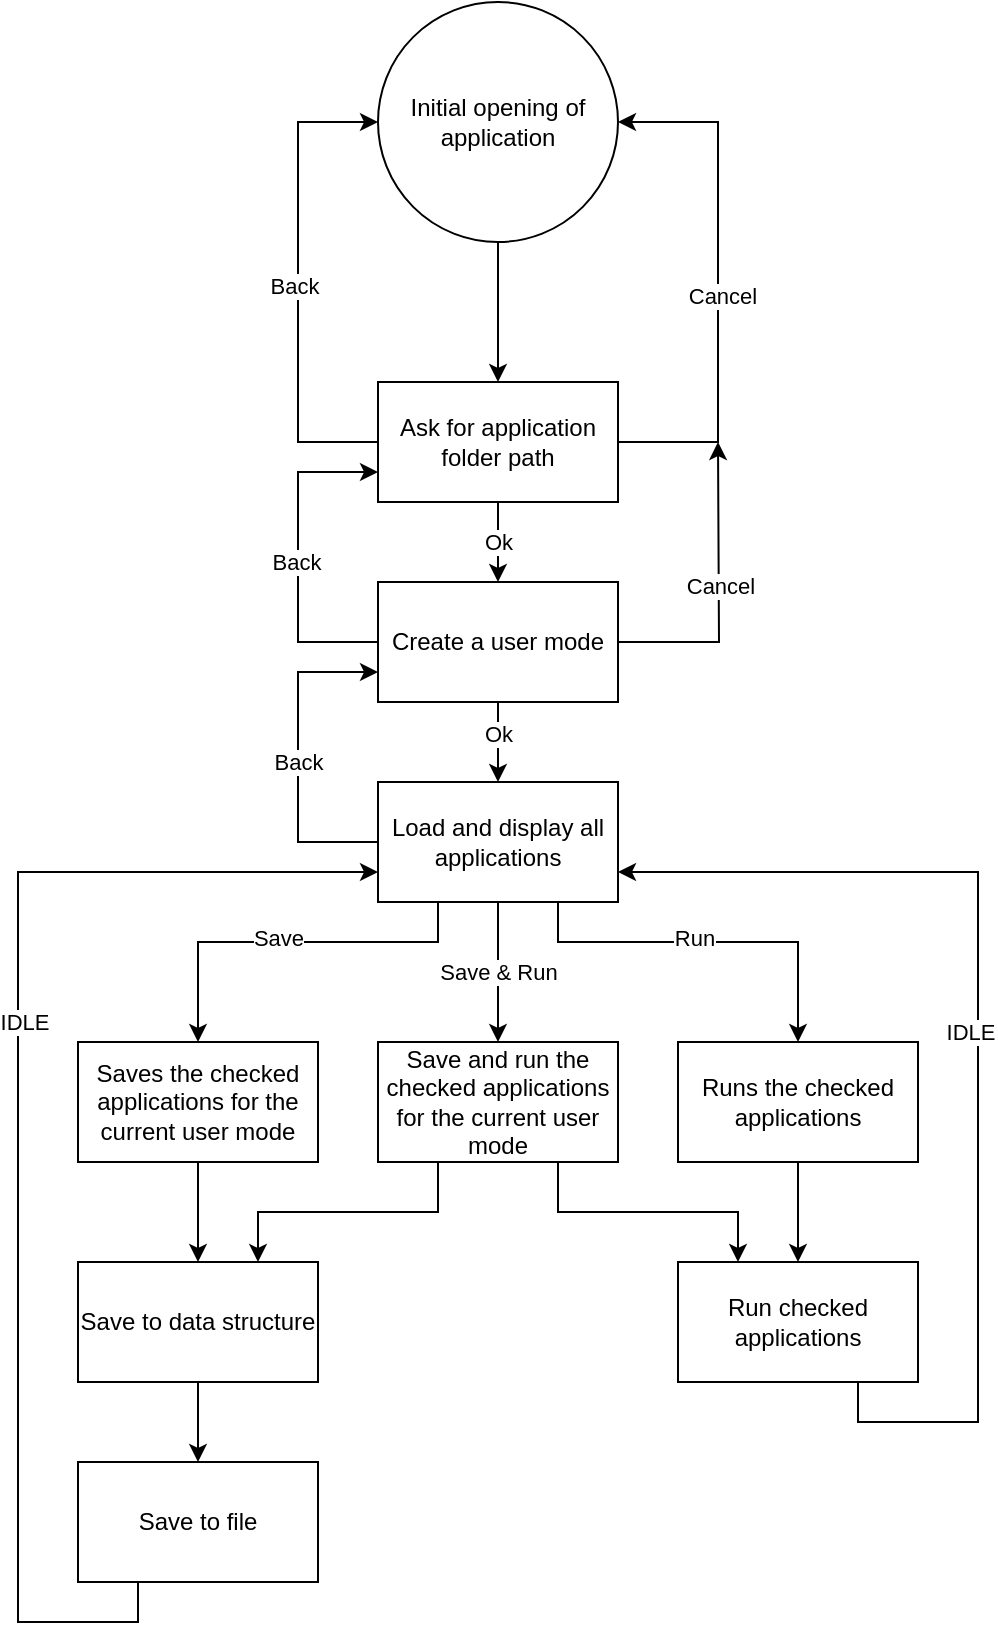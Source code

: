 <mxfile version="20.2.7" type="github">
  <diagram id="iirWNzHHyuH4ovU1Ht1f" name="Page-1">
    <mxGraphModel dx="786" dy="573" grid="1" gridSize="10" guides="1" tooltips="1" connect="1" arrows="1" fold="1" page="1" pageScale="1" pageWidth="850" pageHeight="1100" math="0" shadow="0">
      <root>
        <mxCell id="0" />
        <mxCell id="1" parent="0" />
        <mxCell id="b5b50U3EUomXbIhhTuj9-4" style="edgeStyle=orthogonalEdgeStyle;rounded=0;orthogonalLoop=1;jettySize=auto;html=1;entryX=0.5;entryY=0;entryDx=0;entryDy=0;" parent="1" source="b5b50U3EUomXbIhhTuj9-2" target="b5b50U3EUomXbIhhTuj9-3" edge="1">
          <mxGeometry relative="1" as="geometry" />
        </mxCell>
        <mxCell id="b5b50U3EUomXbIhhTuj9-2" value="Initial opening of application" style="ellipse;whiteSpace=wrap;html=1;aspect=fixed;" parent="1" vertex="1">
          <mxGeometry x="340" y="30" width="120" height="120" as="geometry" />
        </mxCell>
        <mxCell id="b5b50U3EUomXbIhhTuj9-6" value="Ok" style="edgeStyle=orthogonalEdgeStyle;rounded=0;orthogonalLoop=1;jettySize=auto;html=1;exitX=0.5;exitY=1;exitDx=0;exitDy=0;entryX=0.5;entryY=0;entryDx=0;entryDy=0;" parent="1" source="b5b50U3EUomXbIhhTuj9-3" target="b5b50U3EUomXbIhhTuj9-5" edge="1">
          <mxGeometry relative="1" as="geometry" />
        </mxCell>
        <mxCell id="b5b50U3EUomXbIhhTuj9-11" style="edgeStyle=orthogonalEdgeStyle;rounded=0;orthogonalLoop=1;jettySize=auto;html=1;exitX=1;exitY=0.5;exitDx=0;exitDy=0;entryX=1;entryY=0.5;entryDx=0;entryDy=0;" parent="1" source="b5b50U3EUomXbIhhTuj9-3" target="b5b50U3EUomXbIhhTuj9-2" edge="1">
          <mxGeometry relative="1" as="geometry">
            <mxPoint x="510" y="130" as="targetPoint" />
            <Array as="points">
              <mxPoint x="510" y="250" />
              <mxPoint x="510" y="90" />
            </Array>
          </mxGeometry>
        </mxCell>
        <mxCell id="b5b50U3EUomXbIhhTuj9-12" value="Cancel" style="edgeLabel;html=1;align=center;verticalAlign=middle;resizable=0;points=[];" parent="b5b50U3EUomXbIhhTuj9-11" vertex="1" connectable="0">
          <mxGeometry x="-0.24" y="-2" relative="1" as="geometry">
            <mxPoint y="-24" as="offset" />
          </mxGeometry>
        </mxCell>
        <mxCell id="b5b50U3EUomXbIhhTuj9-17" style="edgeStyle=orthogonalEdgeStyle;rounded=0;orthogonalLoop=1;jettySize=auto;html=1;exitX=0;exitY=0.5;exitDx=0;exitDy=0;entryX=0;entryY=0.5;entryDx=0;entryDy=0;" parent="1" source="b5b50U3EUomXbIhhTuj9-3" target="b5b50U3EUomXbIhhTuj9-2" edge="1">
          <mxGeometry relative="1" as="geometry">
            <mxPoint x="310" y="90" as="targetPoint" />
            <Array as="points">
              <mxPoint x="300" y="250" />
              <mxPoint x="300" y="90" />
            </Array>
          </mxGeometry>
        </mxCell>
        <mxCell id="b5b50U3EUomXbIhhTuj9-18" value="Back" style="edgeLabel;html=1;align=center;verticalAlign=middle;resizable=0;points=[];" parent="b5b50U3EUomXbIhhTuj9-17" vertex="1" connectable="0">
          <mxGeometry x="0.42" y="2" relative="1" as="geometry">
            <mxPoint y="52" as="offset" />
          </mxGeometry>
        </mxCell>
        <mxCell id="b5b50U3EUomXbIhhTuj9-3" value="Ask for application folder path" style="rounded=0;whiteSpace=wrap;html=1;" parent="1" vertex="1">
          <mxGeometry x="340" y="220" width="120" height="60" as="geometry" />
        </mxCell>
        <mxCell id="b5b50U3EUomXbIhhTuj9-8" style="edgeStyle=orthogonalEdgeStyle;rounded=0;orthogonalLoop=1;jettySize=auto;html=1;exitX=0.5;exitY=1;exitDx=0;exitDy=0;entryX=0.5;entryY=0;entryDx=0;entryDy=0;" parent="1" source="b5b50U3EUomXbIhhTuj9-5" target="b5b50U3EUomXbIhhTuj9-7" edge="1">
          <mxGeometry relative="1" as="geometry" />
        </mxCell>
        <mxCell id="b5b50U3EUomXbIhhTuj9-15" value="Ok" style="edgeLabel;html=1;align=center;verticalAlign=middle;resizable=0;points=[];" parent="b5b50U3EUomXbIhhTuj9-8" vertex="1" connectable="0">
          <mxGeometry x="-0.2" y="3" relative="1" as="geometry">
            <mxPoint x="-3" as="offset" />
          </mxGeometry>
        </mxCell>
        <mxCell id="b5b50U3EUomXbIhhTuj9-14" style="edgeStyle=orthogonalEdgeStyle;rounded=0;orthogonalLoop=1;jettySize=auto;html=1;exitX=1;exitY=0.5;exitDx=0;exitDy=0;" parent="1" source="b5b50U3EUomXbIhhTuj9-5" edge="1">
          <mxGeometry relative="1" as="geometry">
            <mxPoint x="510" y="250" as="targetPoint" />
          </mxGeometry>
        </mxCell>
        <mxCell id="b5b50U3EUomXbIhhTuj9-16" value="Cancel" style="edgeLabel;html=1;align=center;verticalAlign=middle;resizable=0;points=[];" parent="b5b50U3EUomXbIhhTuj9-14" vertex="1" connectable="0">
          <mxGeometry x="0.04" relative="1" as="geometry">
            <mxPoint as="offset" />
          </mxGeometry>
        </mxCell>
        <mxCell id="b5b50U3EUomXbIhhTuj9-19" style="edgeStyle=orthogonalEdgeStyle;rounded=0;orthogonalLoop=1;jettySize=auto;html=1;exitX=0;exitY=0.5;exitDx=0;exitDy=0;entryX=0;entryY=0.75;entryDx=0;entryDy=0;" parent="1" source="b5b50U3EUomXbIhhTuj9-5" target="b5b50U3EUomXbIhhTuj9-3" edge="1">
          <mxGeometry relative="1" as="geometry">
            <mxPoint x="300" y="250" as="targetPoint" />
            <Array as="points">
              <mxPoint x="300" y="350" />
              <mxPoint x="300" y="265" />
            </Array>
          </mxGeometry>
        </mxCell>
        <mxCell id="b5b50U3EUomXbIhhTuj9-20" value="Back" style="edgeLabel;html=1;align=center;verticalAlign=middle;resizable=0;points=[];" parent="b5b50U3EUomXbIhhTuj9-19" vertex="1" connectable="0">
          <mxGeometry x="-0.248" y="1" relative="1" as="geometry">
            <mxPoint y="-18" as="offset" />
          </mxGeometry>
        </mxCell>
        <mxCell id="b5b50U3EUomXbIhhTuj9-5" value="Create a user mode" style="rounded=0;whiteSpace=wrap;html=1;" parent="1" vertex="1">
          <mxGeometry x="340" y="320" width="120" height="60" as="geometry" />
        </mxCell>
        <mxCell id="b5b50U3EUomXbIhhTuj9-21" style="edgeStyle=orthogonalEdgeStyle;rounded=0;orthogonalLoop=1;jettySize=auto;html=1;exitX=0;exitY=0.5;exitDx=0;exitDy=0;entryX=0;entryY=0.75;entryDx=0;entryDy=0;" parent="1" source="b5b50U3EUomXbIhhTuj9-7" target="b5b50U3EUomXbIhhTuj9-5" edge="1">
          <mxGeometry relative="1" as="geometry">
            <mxPoint x="300" y="360" as="targetPoint" />
            <Array as="points">
              <mxPoint x="300" y="450" />
              <mxPoint x="300" y="365" />
            </Array>
          </mxGeometry>
        </mxCell>
        <mxCell id="b5b50U3EUomXbIhhTuj9-22" value="Back" style="edgeLabel;html=1;align=center;verticalAlign=middle;resizable=0;points=[];" parent="b5b50U3EUomXbIhhTuj9-21" vertex="1" connectable="0">
          <mxGeometry x="-0.103" y="-3" relative="1" as="geometry">
            <mxPoint x="-3" y="-6" as="offset" />
          </mxGeometry>
        </mxCell>
        <mxCell id="b5b50U3EUomXbIhhTuj9-24" style="edgeStyle=orthogonalEdgeStyle;rounded=0;orthogonalLoop=1;jettySize=auto;html=1;exitX=0.25;exitY=1;exitDx=0;exitDy=0;entryX=0.5;entryY=0;entryDx=0;entryDy=0;" parent="1" source="b5b50U3EUomXbIhhTuj9-7" target="b5b50U3EUomXbIhhTuj9-9" edge="1">
          <mxGeometry relative="1" as="geometry">
            <Array as="points">
              <mxPoint x="370" y="500" />
              <mxPoint x="250" y="500" />
            </Array>
          </mxGeometry>
        </mxCell>
        <mxCell id="b5b50U3EUomXbIhhTuj9-29" value="Save" style="edgeLabel;html=1;align=center;verticalAlign=middle;resizable=0;points=[];" parent="b5b50U3EUomXbIhhTuj9-24" vertex="1" connectable="0">
          <mxGeometry x="-0.126" y="-2" relative="1" as="geometry">
            <mxPoint x="-17" as="offset" />
          </mxGeometry>
        </mxCell>
        <mxCell id="b5b50U3EUomXbIhhTuj9-42" value="Save &amp;amp; Run" style="edgeStyle=orthogonalEdgeStyle;rounded=0;orthogonalLoop=1;jettySize=auto;html=1;exitX=0.5;exitY=1;exitDx=0;exitDy=0;" parent="1" source="b5b50U3EUomXbIhhTuj9-7" target="b5b50U3EUomXbIhhTuj9-28" edge="1">
          <mxGeometry relative="1" as="geometry" />
        </mxCell>
        <mxCell id="b5b50U3EUomXbIhhTuj9-43" style="edgeStyle=orthogonalEdgeStyle;rounded=0;orthogonalLoop=1;jettySize=auto;html=1;exitX=0.75;exitY=1;exitDx=0;exitDy=0;entryX=0.5;entryY=0;entryDx=0;entryDy=0;" parent="1" source="b5b50U3EUomXbIhhTuj9-7" target="b5b50U3EUomXbIhhTuj9-25" edge="1">
          <mxGeometry relative="1" as="geometry">
            <mxPoint x="550" y="560" as="targetPoint" />
            <Array as="points">
              <mxPoint x="430" y="500" />
              <mxPoint x="550" y="500" />
            </Array>
          </mxGeometry>
        </mxCell>
        <mxCell id="b5b50U3EUomXbIhhTuj9-44" value="Run" style="edgeLabel;html=1;align=center;verticalAlign=middle;resizable=0;points=[];" parent="b5b50U3EUomXbIhhTuj9-43" vertex="1" connectable="0">
          <mxGeometry x="0.158" y="2" relative="1" as="geometry">
            <mxPoint x="-22" as="offset" />
          </mxGeometry>
        </mxCell>
        <mxCell id="b5b50U3EUomXbIhhTuj9-7" value="Load and display all applications" style="rounded=0;whiteSpace=wrap;html=1;" parent="1" vertex="1">
          <mxGeometry x="340" y="420" width="120" height="60" as="geometry" />
        </mxCell>
        <mxCell id="b5b50U3EUomXbIhhTuj9-34" value="" style="edgeStyle=orthogonalEdgeStyle;rounded=0;orthogonalLoop=1;jettySize=auto;html=1;" parent="1" source="b5b50U3EUomXbIhhTuj9-9" target="b5b50U3EUomXbIhhTuj9-33" edge="1">
          <mxGeometry relative="1" as="geometry" />
        </mxCell>
        <mxCell id="b5b50U3EUomXbIhhTuj9-9" value="Saves the checked applications for the current user mode" style="whiteSpace=wrap;html=1;rounded=0;" parent="1" vertex="1">
          <mxGeometry x="190" y="550" width="120" height="60" as="geometry" />
        </mxCell>
        <mxCell id="b5b50U3EUomXbIhhTuj9-38" value="" style="edgeStyle=orthogonalEdgeStyle;rounded=0;orthogonalLoop=1;jettySize=auto;html=1;" parent="1" source="b5b50U3EUomXbIhhTuj9-25" target="b5b50U3EUomXbIhhTuj9-37" edge="1">
          <mxGeometry relative="1" as="geometry" />
        </mxCell>
        <mxCell id="b5b50U3EUomXbIhhTuj9-25" value="Runs the checked applications" style="whiteSpace=wrap;html=1;rounded=0;" parent="1" vertex="1">
          <mxGeometry x="490" y="550" width="120" height="60" as="geometry" />
        </mxCell>
        <mxCell id="b5b50U3EUomXbIhhTuj9-45" style="edgeStyle=orthogonalEdgeStyle;rounded=0;orthogonalLoop=1;jettySize=auto;html=1;exitX=0.25;exitY=1;exitDx=0;exitDy=0;entryX=0.75;entryY=0;entryDx=0;entryDy=0;" parent="1" source="b5b50U3EUomXbIhhTuj9-28" target="b5b50U3EUomXbIhhTuj9-33" edge="1">
          <mxGeometry relative="1" as="geometry" />
        </mxCell>
        <mxCell id="b5b50U3EUomXbIhhTuj9-46" style="edgeStyle=orthogonalEdgeStyle;rounded=0;orthogonalLoop=1;jettySize=auto;html=1;exitX=0.75;exitY=1;exitDx=0;exitDy=0;entryX=0.25;entryY=0;entryDx=0;entryDy=0;" parent="1" source="b5b50U3EUomXbIhhTuj9-28" target="b5b50U3EUomXbIhhTuj9-37" edge="1">
          <mxGeometry relative="1" as="geometry" />
        </mxCell>
        <mxCell id="b5b50U3EUomXbIhhTuj9-28" value="Save and run the checked applications for the current user mode" style="rounded=0;whiteSpace=wrap;html=1;" parent="1" vertex="1">
          <mxGeometry x="340" y="550" width="120" height="60" as="geometry" />
        </mxCell>
        <mxCell id="b5b50U3EUomXbIhhTuj9-36" value="" style="edgeStyle=orthogonalEdgeStyle;rounded=0;orthogonalLoop=1;jettySize=auto;html=1;" parent="1" source="b5b50U3EUomXbIhhTuj9-33" target="b5b50U3EUomXbIhhTuj9-35" edge="1">
          <mxGeometry relative="1" as="geometry" />
        </mxCell>
        <mxCell id="b5b50U3EUomXbIhhTuj9-33" value="Save to data structure" style="whiteSpace=wrap;html=1;rounded=0;" parent="1" vertex="1">
          <mxGeometry x="190" y="660" width="120" height="60" as="geometry" />
        </mxCell>
        <mxCell id="b5b50U3EUomXbIhhTuj9-47" style="edgeStyle=orthogonalEdgeStyle;rounded=0;orthogonalLoop=1;jettySize=auto;html=1;exitX=0.25;exitY=1;exitDx=0;exitDy=0;entryX=0;entryY=0.75;entryDx=0;entryDy=0;" parent="1" source="b5b50U3EUomXbIhhTuj9-35" target="b5b50U3EUomXbIhhTuj9-7" edge="1">
          <mxGeometry relative="1" as="geometry">
            <mxPoint x="160" y="451" as="targetPoint" />
            <Array as="points">
              <mxPoint x="220" y="840" />
              <mxPoint x="160" y="840" />
              <mxPoint x="160" y="465" />
            </Array>
          </mxGeometry>
        </mxCell>
        <mxCell id="S6RqsdKx1r1xwo6NQ77w-1" value="IDLE" style="edgeLabel;html=1;align=center;verticalAlign=middle;resizable=0;points=[];" vertex="1" connectable="0" parent="b5b50U3EUomXbIhhTuj9-47">
          <mxGeometry x="0.197" y="-3" relative="1" as="geometry">
            <mxPoint as="offset" />
          </mxGeometry>
        </mxCell>
        <mxCell id="b5b50U3EUomXbIhhTuj9-35" value="Save to file" style="whiteSpace=wrap;html=1;rounded=0;" parent="1" vertex="1">
          <mxGeometry x="190" y="760" width="120" height="60" as="geometry" />
        </mxCell>
        <mxCell id="b5b50U3EUomXbIhhTuj9-48" style="edgeStyle=orthogonalEdgeStyle;rounded=0;orthogonalLoop=1;jettySize=auto;html=1;exitX=0.75;exitY=1;exitDx=0;exitDy=0;entryX=1;entryY=0.75;entryDx=0;entryDy=0;" parent="1" source="b5b50U3EUomXbIhhTuj9-37" target="b5b50U3EUomXbIhhTuj9-7" edge="1">
          <mxGeometry relative="1" as="geometry">
            <mxPoint x="630" y="480" as="targetPoint" />
            <Array as="points">
              <mxPoint x="580" y="740" />
              <mxPoint x="640" y="740" />
              <mxPoint x="640" y="465" />
            </Array>
          </mxGeometry>
        </mxCell>
        <mxCell id="S6RqsdKx1r1xwo6NQ77w-2" value="IDLE" style="edgeLabel;html=1;align=center;verticalAlign=middle;resizable=0;points=[];" vertex="1" connectable="0" parent="b5b50U3EUomXbIhhTuj9-48">
          <mxGeometry x="0.028" y="4" relative="1" as="geometry">
            <mxPoint as="offset" />
          </mxGeometry>
        </mxCell>
        <mxCell id="b5b50U3EUomXbIhhTuj9-37" value="Run checked applications" style="whiteSpace=wrap;html=1;rounded=0;" parent="1" vertex="1">
          <mxGeometry x="490" y="660" width="120" height="60" as="geometry" />
        </mxCell>
      </root>
    </mxGraphModel>
  </diagram>
</mxfile>
